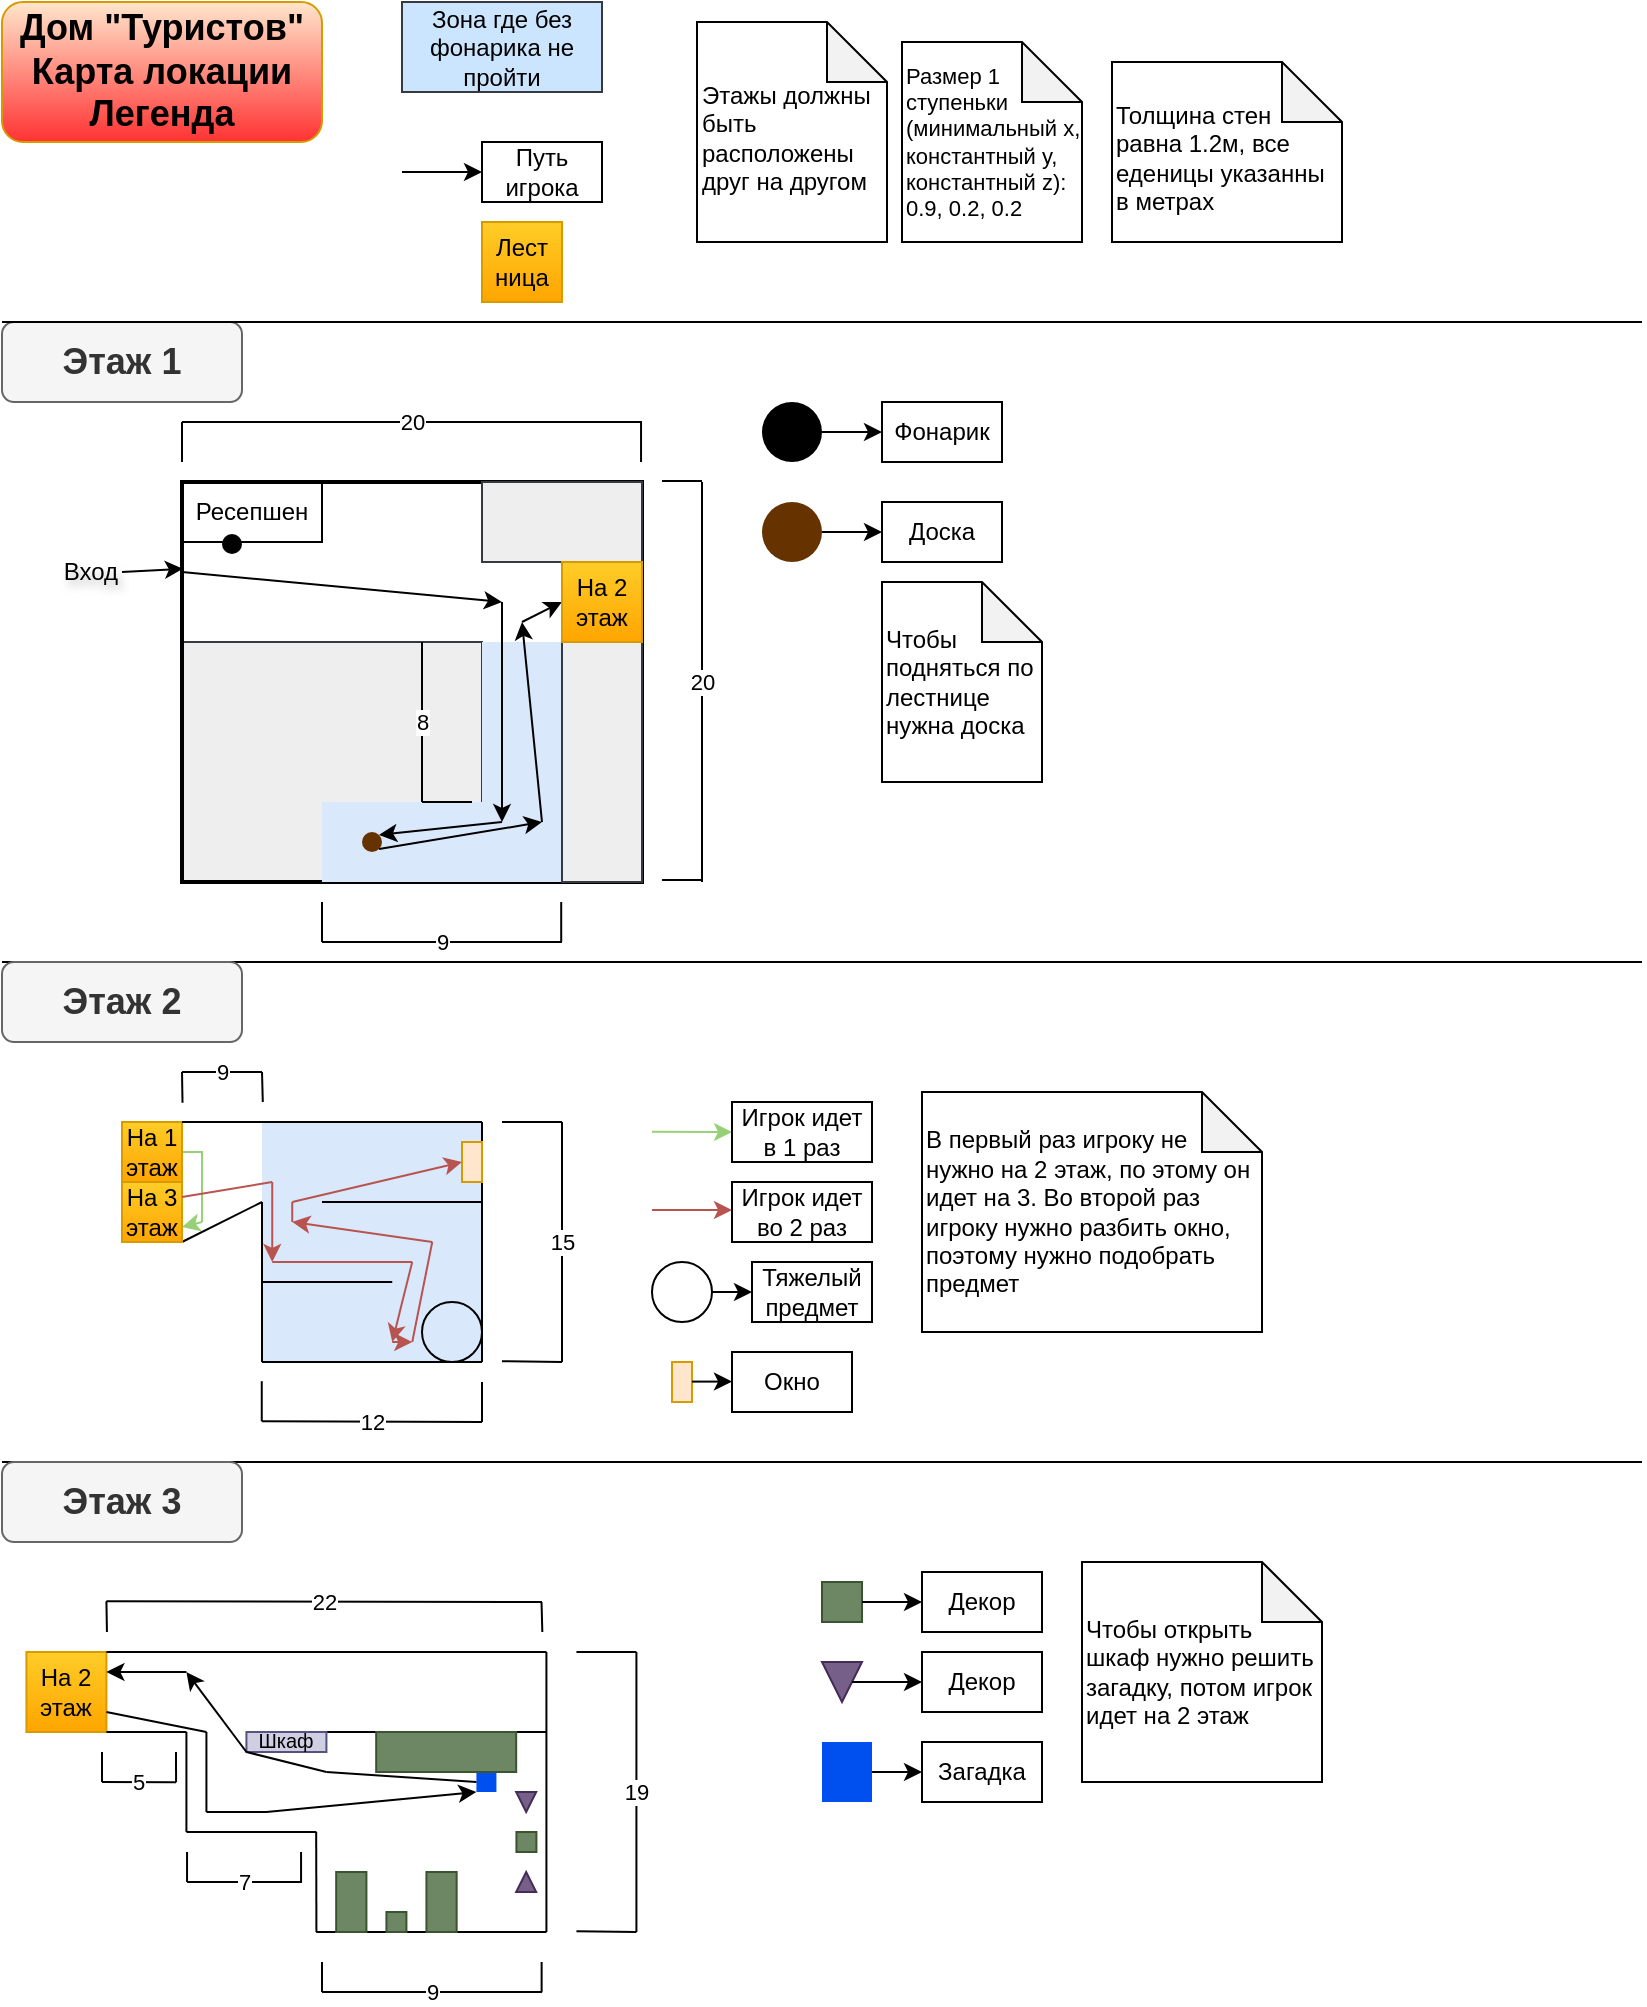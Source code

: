 <mxfile version="26.2.10">
  <diagram name="Page-1" id="ZMMyq_TRNcu6w0FOiBL4">
    <mxGraphModel dx="469" dy="336" grid="1" gridSize="10" guides="1" tooltips="1" connect="1" arrows="1" fold="1" page="1" pageScale="1" pageWidth="827" pageHeight="1169" math="0" shadow="0">
      <root>
        <mxCell id="0" />
        <mxCell id="1" parent="0" />
        <mxCell id="IJlLa6e08x084-JysXPc-107" value="" style="rounded=0;whiteSpace=wrap;html=1;fillColor=#0050ef;fontColor=#ffffff;strokeColor=none;" parent="1" vertex="1">
          <mxGeometry x="237.21" y="875" width="10" height="20" as="geometry" />
        </mxCell>
        <mxCell id="IJlLa6e08x084-JysXPc-80" value="" style="rounded=0;whiteSpace=wrap;html=1;strokeColor=none;fillColor=#DAE8FC;gradientColor=none;" parent="1" vertex="1">
          <mxGeometry x="130" y="560" width="110" height="120" as="geometry" />
        </mxCell>
        <mxCell id="IJlLa6e08x084-JysXPc-11" value="" style="rounded=0;whiteSpace=wrap;html=1;fillColor=#eeeeee;strokeColor=#36393d;direction=east;" parent="1" vertex="1">
          <mxGeometry x="90" y="320" width="150" height="120" as="geometry" />
        </mxCell>
        <mxCell id="sME1Grcz2dCEb6zfO-W--1" value="Дом &quot;Туристов&quot;&lt;div&gt;Карта локации&lt;/div&gt;&lt;div&gt;Легенда&lt;/div&gt;" style="text;strokeColor=#d79b00;fillColor=#ffe6cc;align=center;verticalAlign=middle;spacingLeft=4;spacingRight=4;overflow=hidden;points=[[0,0.5],[1,0.5]];portConstraint=eastwest;rotatable=0;whiteSpace=wrap;html=1;fontStyle=1;fontSize=18;gradientColor=#FF3333;glass=0;rounded=1;shadow=0;fillStyle=auto;" parent="1" vertex="1">
          <mxGeometry width="160" height="70" as="geometry" />
        </mxCell>
        <mxCell id="sME1Grcz2dCEb6zfO-W--3" value="Этаж 1" style="text;html=1;align=center;verticalAlign=middle;whiteSpace=wrap;rounded=1;labelBorderColor=none;fontStyle=1;fontSize=18;fillColor=#f5f5f5;fontColor=#333333;strokeColor=#666666;shadow=0;gradientColor=none;" parent="1" vertex="1">
          <mxGeometry y="160" width="120" height="40" as="geometry" />
        </mxCell>
        <mxCell id="sME1Grcz2dCEb6zfO-W--4" value="" style="endArrow=none;html=1;rounded=0;exitX=0;exitY=0;exitDx=0;exitDy=0;" parent="1" source="sME1Grcz2dCEb6zfO-W--3" edge="1">
          <mxGeometry width="50" height="50" relative="1" as="geometry">
            <mxPoint x="390" y="210" as="sourcePoint" />
            <mxPoint x="820" y="160" as="targetPoint" />
          </mxGeometry>
        </mxCell>
        <mxCell id="IJlLa6e08x084-JysXPc-1" value="" style="rounded=0;whiteSpace=wrap;html=1;strokeWidth=2;fillColor=none;" parent="1" vertex="1">
          <mxGeometry x="90" y="240" width="230" height="200" as="geometry" />
        </mxCell>
        <mxCell id="IJlLa6e08x084-JysXPc-2" value="Вход" style="text;html=1;align=right;verticalAlign=middle;whiteSpace=wrap;rounded=0;fillColor=none;labelBackgroundColor=none;labelBorderColor=none;textShadow=1;" parent="1" vertex="1">
          <mxGeometry y="270" width="60" height="30" as="geometry" />
        </mxCell>
        <mxCell id="IJlLa6e08x084-JysXPc-3" value="" style="endArrow=classic;html=1;rounded=0;exitX=1;exitY=0.5;exitDx=0;exitDy=0;entryX=0.002;entryY=0.217;entryDx=0;entryDy=0;entryPerimeter=0;" parent="1" source="IJlLa6e08x084-JysXPc-2" target="IJlLa6e08x084-JysXPc-1" edge="1">
          <mxGeometry width="50" height="50" relative="1" as="geometry">
            <mxPoint x="210" y="350" as="sourcePoint" />
            <mxPoint x="260" y="300" as="targetPoint" />
          </mxGeometry>
        </mxCell>
        <mxCell id="IJlLa6e08x084-JysXPc-4" value="Ресепшен" style="rounded=0;whiteSpace=wrap;html=1;fillColor=none;" parent="1" vertex="1">
          <mxGeometry x="90" y="240" width="70" height="30" as="geometry" />
        </mxCell>
        <mxCell id="IJlLa6e08x084-JysXPc-6" value="" style="ellipse;whiteSpace=wrap;html=1;aspect=fixed;spacingTop=0;spacingBottom=0;spacing=2;spacingRight=0;textShadow=0;fillColor=#000000;strokeColor=none;" parent="1" vertex="1">
          <mxGeometry x="110" y="266" width="10" height="10" as="geometry" />
        </mxCell>
        <mxCell id="IJlLa6e08x084-JysXPc-8" value="" style="rounded=0;whiteSpace=wrap;html=1;strokeColor=none;fillColor=#DAE8FC;gradientColor=none;" parent="1" vertex="1">
          <mxGeometry x="240" y="320" width="40" height="120" as="geometry" />
        </mxCell>
        <mxCell id="IJlLa6e08x084-JysXPc-9" value="" style="rounded=0;whiteSpace=wrap;html=1;strokeColor=none;fillColor=#dae8fc;gradientColor=none;" parent="1" vertex="1">
          <mxGeometry x="160" y="400" width="80" height="40" as="geometry" />
        </mxCell>
        <mxCell id="IJlLa6e08x084-JysXPc-12" value="" style="rounded=0;whiteSpace=wrap;html=1;fillColor=#eeeeee;strokeColor=#36393d;" parent="1" vertex="1">
          <mxGeometry x="280" y="320" width="40" height="120" as="geometry" />
        </mxCell>
        <mxCell id="IJlLa6e08x084-JysXPc-13" value="" style="rounded=0;whiteSpace=wrap;html=1;fillColor=#eeeeee;strokeColor=#36393d;" parent="1" vertex="1">
          <mxGeometry x="240" y="240" width="80" height="40" as="geometry" />
        </mxCell>
        <mxCell id="IJlLa6e08x084-JysXPc-14" value="" style="ellipse;whiteSpace=wrap;html=1;aspect=fixed;strokeColor=none;fillColor=#663300;" parent="1" vertex="1">
          <mxGeometry x="180" y="415" width="10" height="10" as="geometry" />
        </mxCell>
        <mxCell id="IJlLa6e08x084-JysXPc-16" value="" style="endArrow=classic;html=1;rounded=0;exitX=0.003;exitY=0.223;exitDx=0;exitDy=0;exitPerimeter=0;endSize=6;startSize=6;jumpSize=6;strokeWidth=1;" parent="1" edge="1">
          <mxGeometry width="50" height="50" relative="1" as="geometry">
            <mxPoint x="90.0" y="285" as="sourcePoint" />
            <mxPoint x="250" y="300" as="targetPoint" />
          </mxGeometry>
        </mxCell>
        <mxCell id="IJlLa6e08x084-JysXPc-17" value="" style="endArrow=classic;html=1;rounded=0;" parent="1" edge="1">
          <mxGeometry width="50" height="50" relative="1" as="geometry">
            <mxPoint x="250" y="300" as="sourcePoint" />
            <mxPoint x="250" y="410" as="targetPoint" />
          </mxGeometry>
        </mxCell>
        <mxCell id="IJlLa6e08x084-JysXPc-18" value="" style="endArrow=classic;html=1;rounded=0;entryX=1;entryY=0;entryDx=0;entryDy=0;" parent="1" target="IJlLa6e08x084-JysXPc-14" edge="1">
          <mxGeometry width="50" height="50" relative="1" as="geometry">
            <mxPoint x="250" y="410" as="sourcePoint" />
            <mxPoint x="430" y="350" as="targetPoint" />
          </mxGeometry>
        </mxCell>
        <mxCell id="IJlLa6e08x084-JysXPc-19" value="" style="endArrow=classic;html=1;rounded=0;exitX=1;exitY=1;exitDx=0;exitDy=0;" parent="1" source="IJlLa6e08x084-JysXPc-14" edge="1">
          <mxGeometry width="50" height="50" relative="1" as="geometry">
            <mxPoint x="200" y="430" as="sourcePoint" />
            <mxPoint x="270" y="410" as="targetPoint" />
          </mxGeometry>
        </mxCell>
        <mxCell id="IJlLa6e08x084-JysXPc-20" value="" style="endArrow=classic;html=1;rounded=0;shadow=0;" parent="1" edge="1">
          <mxGeometry width="50" height="50" relative="1" as="geometry">
            <mxPoint x="270" y="410" as="sourcePoint" />
            <mxPoint x="260" y="310" as="targetPoint" />
          </mxGeometry>
        </mxCell>
        <mxCell id="IJlLa6e08x084-JysXPc-21" value="" style="endArrow=classic;html=1;rounded=0;entryX=0;entryY=0.5;entryDx=0;entryDy=0;" parent="1" target="IJlLa6e08x084-JysXPc-129" edge="1">
          <mxGeometry width="50" height="50" relative="1" as="geometry">
            <mxPoint x="260" y="310" as="sourcePoint" />
            <mxPoint x="280" y="300" as="targetPoint" />
          </mxGeometry>
        </mxCell>
        <mxCell id="IJlLa6e08x084-JysXPc-24" value="Зона где без фонарика не пройти" style="rounded=0;whiteSpace=wrap;html=1;fillColor=#cce5ff;strokeColor=#36393d;" parent="1" vertex="1">
          <mxGeometry x="200" width="100" height="45" as="geometry" />
        </mxCell>
        <mxCell id="IJlLa6e08x084-JysXPc-25" value="" style="endArrow=classic;html=1;rounded=0;entryX=0;entryY=0.5;entryDx=0;entryDy=0;" parent="1" target="IJlLa6e08x084-JysXPc-26" edge="1">
          <mxGeometry width="50" height="50" relative="1" as="geometry">
            <mxPoint x="200" y="85" as="sourcePoint" />
            <mxPoint x="240" y="80" as="targetPoint" />
          </mxGeometry>
        </mxCell>
        <mxCell id="IJlLa6e08x084-JysXPc-26" value="Путь игрока" style="text;html=1;align=center;verticalAlign=middle;whiteSpace=wrap;rounded=0;strokeColor=default;" parent="1" vertex="1">
          <mxGeometry x="240" y="70" width="60" height="30" as="geometry" />
        </mxCell>
        <mxCell id="IJlLa6e08x084-JysXPc-27" value="" style="ellipse;whiteSpace=wrap;html=1;aspect=fixed;spacingTop=0;spacingBottom=0;spacing=2;spacingRight=0;textShadow=0;fillColor=#000000;strokeColor=none;" parent="1" vertex="1">
          <mxGeometry x="380" y="200" width="30" height="30" as="geometry" />
        </mxCell>
        <mxCell id="IJlLa6e08x084-JysXPc-28" value="Фонарик" style="text;html=1;align=center;verticalAlign=middle;whiteSpace=wrap;rounded=0;strokeColor=default;" parent="1" vertex="1">
          <mxGeometry x="440" y="200" width="60" height="30" as="geometry" />
        </mxCell>
        <mxCell id="IJlLa6e08x084-JysXPc-30" value="" style="endArrow=classic;html=1;rounded=0;exitX=1;exitY=0.5;exitDx=0;exitDy=0;entryX=0;entryY=0.5;entryDx=0;entryDy=0;" parent="1" source="IJlLa6e08x084-JysXPc-27" target="IJlLa6e08x084-JysXPc-28" edge="1">
          <mxGeometry width="50" height="50" relative="1" as="geometry">
            <mxPoint x="460" y="220" as="sourcePoint" />
            <mxPoint x="510" y="170" as="targetPoint" />
          </mxGeometry>
        </mxCell>
        <mxCell id="IJlLa6e08x084-JysXPc-31" value="" style="ellipse;whiteSpace=wrap;html=1;aspect=fixed;spacingTop=0;spacingBottom=0;spacing=2;spacingRight=0;textShadow=0;fillColor=#663300;strokeColor=none;" parent="1" vertex="1">
          <mxGeometry x="380" y="250" width="30" height="30" as="geometry" />
        </mxCell>
        <mxCell id="IJlLa6e08x084-JysXPc-32" value="Доска" style="text;html=1;align=center;verticalAlign=middle;whiteSpace=wrap;rounded=0;strokeColor=default;" parent="1" vertex="1">
          <mxGeometry x="440" y="250" width="60" height="30" as="geometry" />
        </mxCell>
        <mxCell id="IJlLa6e08x084-JysXPc-33" value="" style="endArrow=classic;html=1;rounded=0;exitX=1;exitY=0.5;exitDx=0;exitDy=0;entryX=0;entryY=0.5;entryDx=0;entryDy=0;" parent="1" source="IJlLa6e08x084-JysXPc-31" target="IJlLa6e08x084-JysXPc-32" edge="1">
          <mxGeometry width="50" height="50" relative="1" as="geometry">
            <mxPoint x="460" y="270" as="sourcePoint" />
            <mxPoint x="510" y="220" as="targetPoint" />
          </mxGeometry>
        </mxCell>
        <mxCell id="IJlLa6e08x084-JysXPc-34" value="Чтобы подняться по лестнице нужна доска" style="shape=note;whiteSpace=wrap;html=1;backgroundOutline=1;darkOpacity=0.05;align=left;" parent="1" vertex="1">
          <mxGeometry x="440" y="290" width="80" height="100" as="geometry" />
        </mxCell>
        <mxCell id="IJlLa6e08x084-JysXPc-37" value="" style="endArrow=none;html=1;rounded=0;exitX=0;exitY=0;exitDx=0;exitDy=0;" parent="1" edge="1">
          <mxGeometry width="50" height="50" relative="1" as="geometry">
            <mxPoint y="480" as="sourcePoint" />
            <mxPoint x="820" y="480" as="targetPoint" />
          </mxGeometry>
        </mxCell>
        <mxCell id="IJlLa6e08x084-JysXPc-38" value="Этаж 2" style="text;html=1;align=center;verticalAlign=middle;whiteSpace=wrap;rounded=1;labelBorderColor=none;fontStyle=1;fontSize=18;fillColor=#f5f5f5;fontColor=#333333;strokeColor=#666666;shadow=0;gradientColor=none;" parent="1" vertex="1">
          <mxGeometry y="480" width="120" height="40" as="geometry" />
        </mxCell>
        <mxCell id="IJlLa6e08x084-JysXPc-42" value="" style="endArrow=classic;html=1;rounded=0;strokeColor=#97D077;entryX=1;entryY=0.75;entryDx=0;entryDy=0;" parent="1" target="IJlLa6e08x084-JysXPc-54" edge="1">
          <mxGeometry width="50" height="50" relative="1" as="geometry">
            <mxPoint x="100" y="610" as="sourcePoint" />
            <mxPoint x="120" y="610" as="targetPoint" />
          </mxGeometry>
        </mxCell>
        <mxCell id="IJlLa6e08x084-JysXPc-43" value="" style="endArrow=none;html=1;rounded=0;exitX=1;exitY=0.5;exitDx=0;exitDy=0;fillColor=#cdeb8b;strokeColor=#97D077;" parent="1" source="IJlLa6e08x084-JysXPc-53" edge="1">
          <mxGeometry width="50" height="50" relative="1" as="geometry">
            <mxPoint x="170" y="600" as="sourcePoint" />
            <mxPoint x="100" y="610" as="targetPoint" />
            <Array as="points">
              <mxPoint x="100" y="575" />
            </Array>
          </mxGeometry>
        </mxCell>
        <mxCell id="IJlLa6e08x084-JysXPc-46" value="" style="ellipse;whiteSpace=wrap;html=1;aspect=fixed;fillColor=#DAE8FC;" parent="1" vertex="1">
          <mxGeometry x="210" y="650" width="30" height="30" as="geometry" />
        </mxCell>
        <mxCell id="IJlLa6e08x084-JysXPc-47" value="" style="endArrow=none;html=1;rounded=0;" parent="1" edge="1">
          <mxGeometry width="50" height="50" relative="1" as="geometry">
            <mxPoint x="130" y="640" as="sourcePoint" />
            <mxPoint x="195.12" y="640" as="targetPoint" />
          </mxGeometry>
        </mxCell>
        <mxCell id="IJlLa6e08x084-JysXPc-48" value="" style="endArrow=none;html=1;rounded=0;" parent="1" edge="1">
          <mxGeometry width="50" height="50" relative="1" as="geometry">
            <mxPoint x="130" y="680" as="sourcePoint" />
            <mxPoint x="130" y="600" as="targetPoint" />
          </mxGeometry>
        </mxCell>
        <mxCell id="IJlLa6e08x084-JysXPc-49" value="" style="endArrow=none;html=1;rounded=0;" parent="1" edge="1">
          <mxGeometry width="50" height="50" relative="1" as="geometry">
            <mxPoint x="160" y="600" as="sourcePoint" />
            <mxPoint x="240" y="600" as="targetPoint" />
          </mxGeometry>
        </mxCell>
        <mxCell id="IJlLa6e08x084-JysXPc-50" value="" style="endArrow=none;html=1;rounded=0;" parent="1" edge="1">
          <mxGeometry width="50" height="50" relative="1" as="geometry">
            <mxPoint x="130" y="680" as="sourcePoint" />
            <mxPoint x="240" y="680" as="targetPoint" />
          </mxGeometry>
        </mxCell>
        <mxCell id="IJlLa6e08x084-JysXPc-51" value="" style="endArrow=none;html=1;rounded=0;" parent="1" edge="1">
          <mxGeometry width="50" height="50" relative="1" as="geometry">
            <mxPoint x="240" y="680" as="sourcePoint" />
            <mxPoint x="240" y="560" as="targetPoint" />
          </mxGeometry>
        </mxCell>
        <mxCell id="IJlLa6e08x084-JysXPc-52" value="" style="endArrow=none;html=1;rounded=0;exitX=1;exitY=1;exitDx=0;exitDy=0;" parent="1" source="IJlLa6e08x084-JysXPc-54" edge="1">
          <mxGeometry width="50" height="50" relative="1" as="geometry">
            <mxPoint x="110" y="640" as="sourcePoint" />
            <mxPoint x="130" y="600" as="targetPoint" />
          </mxGeometry>
        </mxCell>
        <mxCell id="IJlLa6e08x084-JysXPc-53" value="На 1 этаж" style="rounded=0;whiteSpace=wrap;html=1;fillColor=#ffcd28;strokeColor=#d79b00;gradientColor=#ffa500;" parent="1" vertex="1">
          <mxGeometry x="60" y="560" width="30" height="30" as="geometry" />
        </mxCell>
        <mxCell id="IJlLa6e08x084-JysXPc-54" value="На 3 этаж" style="rounded=0;whiteSpace=wrap;html=1;fillColor=#ffcd28;strokeColor=#d79b00;gradientColor=#ffa500;" parent="1" vertex="1">
          <mxGeometry x="60" y="590" width="30" height="30" as="geometry" />
        </mxCell>
        <mxCell id="IJlLa6e08x084-JysXPc-55" value="" style="endArrow=none;html=1;rounded=0;exitX=1;exitY=0;exitDx=0;exitDy=0;" parent="1" source="IJlLa6e08x084-JysXPc-53" edge="1">
          <mxGeometry width="50" height="50" relative="1" as="geometry">
            <mxPoint x="160" y="600" as="sourcePoint" />
            <mxPoint x="240" y="560" as="targetPoint" />
          </mxGeometry>
        </mxCell>
        <mxCell id="IJlLa6e08x084-JysXPc-56" value="" style="rounded=0;whiteSpace=wrap;html=1;fillColor=#ffe6cc;strokeColor=#d79b00;" parent="1" vertex="1">
          <mxGeometry x="230" y="570" width="10" height="20" as="geometry" />
        </mxCell>
        <mxCell id="IJlLa6e08x084-JysXPc-58" value="" style="endArrow=none;html=1;rounded=0;exitX=1;exitY=0.25;exitDx=0;exitDy=0;fillColor=#f8cecc;strokeColor=#b85450;gradientColor=#ea6b66;" parent="1" source="IJlLa6e08x084-JysXPc-54" edge="1">
          <mxGeometry width="50" height="50" relative="1" as="geometry">
            <mxPoint x="215.12" y="620" as="sourcePoint" />
            <mxPoint x="135.12" y="590" as="targetPoint" />
          </mxGeometry>
        </mxCell>
        <mxCell id="IJlLa6e08x084-JysXPc-60" value="" style="endArrow=classic;html=1;rounded=0;fillColor=#f8cecc;gradientColor=#ea6b66;strokeColor=#b85450;" parent="1" edge="1">
          <mxGeometry width="50" height="50" relative="1" as="geometry">
            <mxPoint x="135.12" y="590" as="sourcePoint" />
            <mxPoint x="135.12" y="630" as="targetPoint" />
          </mxGeometry>
        </mxCell>
        <mxCell id="IJlLa6e08x084-JysXPc-61" value="" style="endArrow=none;html=1;rounded=0;fillColor=#f8cecc;gradientColor=#ea6b66;strokeColor=#b85450;" parent="1" edge="1">
          <mxGeometry width="50" height="50" relative="1" as="geometry">
            <mxPoint x="135.12" y="630" as="sourcePoint" />
            <mxPoint x="205.12" y="630" as="targetPoint" />
          </mxGeometry>
        </mxCell>
        <mxCell id="IJlLa6e08x084-JysXPc-63" value="" style="endArrow=classic;html=1;rounded=0;fillColor=#f8cecc;gradientColor=#ea6b66;strokeColor=#b85450;" parent="1" edge="1">
          <mxGeometry width="50" height="50" relative="1" as="geometry">
            <mxPoint x="205.12" y="630" as="sourcePoint" />
            <mxPoint x="195.12" y="670" as="targetPoint" />
          </mxGeometry>
        </mxCell>
        <mxCell id="IJlLa6e08x084-JysXPc-64" value="" style="endArrow=none;html=1;rounded=0;fillColor=#f8cecc;gradientColor=#ea6b66;strokeColor=#b85450;" parent="1" edge="1">
          <mxGeometry width="50" height="50" relative="1" as="geometry">
            <mxPoint x="205.12" y="670" as="sourcePoint" />
            <mxPoint x="215.12" y="620" as="targetPoint" />
          </mxGeometry>
        </mxCell>
        <mxCell id="IJlLa6e08x084-JysXPc-65" value="" style="endArrow=classic;html=1;rounded=0;fillColor=#f8cecc;gradientColor=#ea6b66;strokeColor=#b85450;" parent="1" edge="1">
          <mxGeometry width="50" height="50" relative="1" as="geometry">
            <mxPoint x="215.12" y="620" as="sourcePoint" />
            <mxPoint x="145.12" y="610" as="targetPoint" />
          </mxGeometry>
        </mxCell>
        <mxCell id="IJlLa6e08x084-JysXPc-66" value="" style="endArrow=classic;html=1;rounded=0;entryX=0;entryY=0.5;entryDx=0;entryDy=0;fillColor=#f8cecc;gradientColor=#ea6b66;strokeColor=#b85450;" parent="1" target="IJlLa6e08x084-JysXPc-56" edge="1">
          <mxGeometry width="50" height="50" relative="1" as="geometry">
            <mxPoint x="145.12" y="600" as="sourcePoint" />
            <mxPoint x="265.12" y="570" as="targetPoint" />
          </mxGeometry>
        </mxCell>
        <mxCell id="IJlLa6e08x084-JysXPc-67" value="" style="endArrow=none;html=1;rounded=0;fillColor=#f8cecc;gradientColor=#ea6b66;strokeColor=#b85450;" parent="1" edge="1">
          <mxGeometry width="50" height="50" relative="1" as="geometry">
            <mxPoint x="145.12" y="600" as="sourcePoint" />
            <mxPoint x="145.12" y="610" as="targetPoint" />
          </mxGeometry>
        </mxCell>
        <mxCell id="IJlLa6e08x084-JysXPc-68" value="" style="endArrow=classic;html=1;rounded=0;fillColor=#f8cecc;gradientColor=#ea6b66;strokeColor=#b85450;" parent="1" edge="1">
          <mxGeometry width="50" height="50" relative="1" as="geometry">
            <mxPoint x="195.12" y="670" as="sourcePoint" />
            <mxPoint x="205.12" y="670" as="targetPoint" />
          </mxGeometry>
        </mxCell>
        <mxCell id="IJlLa6e08x084-JysXPc-69" value="" style="endArrow=classic;html=1;rounded=0;strokeColor=#97D077;entryX=0;entryY=0.5;entryDx=0;entryDy=0;" parent="1" target="IJlLa6e08x084-JysXPc-73" edge="1">
          <mxGeometry width="50" height="50" relative="1" as="geometry">
            <mxPoint x="325" y="564.88" as="sourcePoint" />
            <mxPoint x="355" y="564.88" as="targetPoint" />
          </mxGeometry>
        </mxCell>
        <mxCell id="IJlLa6e08x084-JysXPc-70" value="" style="endArrow=classic;html=1;rounded=0;fillColor=#f8cecc;gradientColor=#ea6b66;strokeColor=#b85450;entryX=0;entryY=0.5;entryDx=0;entryDy=0;" parent="1" edge="1">
          <mxGeometry width="50" height="50" relative="1" as="geometry">
            <mxPoint x="325" y="604" as="sourcePoint" />
            <mxPoint x="365" y="604" as="targetPoint" />
          </mxGeometry>
        </mxCell>
        <mxCell id="IJlLa6e08x084-JysXPc-73" value="Игрок идет в 1 раз" style="text;html=1;align=center;verticalAlign=middle;whiteSpace=wrap;rounded=0;strokeColor=default;" parent="1" vertex="1">
          <mxGeometry x="365" y="550" width="70" height="30" as="geometry" />
        </mxCell>
        <mxCell id="IJlLa6e08x084-JysXPc-74" value="Игрок идет во 2 раз" style="text;html=1;align=center;verticalAlign=middle;whiteSpace=wrap;rounded=0;strokeColor=default;" parent="1" vertex="1">
          <mxGeometry x="365" y="590" width="70" height="30" as="geometry" />
        </mxCell>
        <mxCell id="IJlLa6e08x084-JysXPc-75" value="" style="ellipse;whiteSpace=wrap;html=1;aspect=fixed;" parent="1" vertex="1">
          <mxGeometry x="325" y="630" width="30" height="30" as="geometry" />
        </mxCell>
        <mxCell id="IJlLa6e08x084-JysXPc-76" value="Тяжелый предмет" style="text;html=1;align=center;verticalAlign=middle;whiteSpace=wrap;rounded=0;strokeColor=default;" parent="1" vertex="1">
          <mxGeometry x="375" y="630" width="60" height="30" as="geometry" />
        </mxCell>
        <mxCell id="IJlLa6e08x084-JysXPc-77" value="" style="endArrow=classic;html=1;rounded=0;exitX=1;exitY=0.5;exitDx=0;exitDy=0;entryX=0;entryY=0.5;entryDx=0;entryDy=0;" parent="1" source="IJlLa6e08x084-JysXPc-75" target="IJlLa6e08x084-JysXPc-76" edge="1">
          <mxGeometry width="50" height="50" relative="1" as="geometry">
            <mxPoint x="355" y="620" as="sourcePoint" />
            <mxPoint x="405" y="570" as="targetPoint" />
          </mxGeometry>
        </mxCell>
        <mxCell id="IJlLa6e08x084-JysXPc-79" value="В первый раз игроку не нужно на 2 этаж, по этому он идет на 3. Во второй раз игроку нужно разбить окно, поэтому нужно подобрать предмет" style="shape=note;whiteSpace=wrap;html=1;backgroundOutline=1;darkOpacity=0.05;align=left;" parent="1" vertex="1">
          <mxGeometry x="460" y="545" width="170" height="120" as="geometry" />
        </mxCell>
        <mxCell id="IJlLa6e08x084-JysXPc-82" value="" style="endArrow=none;html=1;rounded=0;exitX=0;exitY=0;exitDx=0;exitDy=0;" parent="1" edge="1">
          <mxGeometry width="50" height="50" relative="1" as="geometry">
            <mxPoint y="730" as="sourcePoint" />
            <mxPoint x="820" y="730" as="targetPoint" />
          </mxGeometry>
        </mxCell>
        <mxCell id="IJlLa6e08x084-JysXPc-83" value="Этаж 3" style="text;html=1;align=center;verticalAlign=middle;whiteSpace=wrap;rounded=1;labelBorderColor=none;fontStyle=1;fontSize=18;fillColor=#f5f5f5;fontColor=#333333;strokeColor=#666666;shadow=0;gradientColor=none;" parent="1" vertex="1">
          <mxGeometry y="730" width="120" height="40" as="geometry" />
        </mxCell>
        <mxCell id="IJlLa6e08x084-JysXPc-84" value="На 2 этаж" style="rounded=0;whiteSpace=wrap;html=1;fillColor=#ffcd28;strokeColor=#d79b00;gradientColor=#ffa500;" parent="1" vertex="1">
          <mxGeometry x="12.21" y="825" width="40" height="40" as="geometry" />
        </mxCell>
        <mxCell id="IJlLa6e08x084-JysXPc-86" value="" style="endArrow=none;html=1;rounded=0;exitX=1;exitY=0;exitDx=0;exitDy=0;" parent="1" source="IJlLa6e08x084-JysXPc-84" edge="1">
          <mxGeometry width="50" height="50" relative="1" as="geometry">
            <mxPoint x="192.21" y="865" as="sourcePoint" />
            <mxPoint x="272.21" y="825" as="targetPoint" />
          </mxGeometry>
        </mxCell>
        <mxCell id="IJlLa6e08x084-JysXPc-87" value="" style="endArrow=none;html=1;rounded=0;" parent="1" edge="1">
          <mxGeometry width="50" height="50" relative="1" as="geometry">
            <mxPoint x="272.21" y="965" as="sourcePoint" />
            <mxPoint x="272.21" y="825" as="targetPoint" />
          </mxGeometry>
        </mxCell>
        <mxCell id="IJlLa6e08x084-JysXPc-88" value="" style="endArrow=none;html=1;rounded=0;" parent="1" edge="1">
          <mxGeometry width="50" height="50" relative="1" as="geometry">
            <mxPoint x="122.21" y="865" as="sourcePoint" />
            <mxPoint x="272.21" y="865" as="targetPoint" />
          </mxGeometry>
        </mxCell>
        <mxCell id="IJlLa6e08x084-JysXPc-89" value="" style="endArrow=none;html=1;rounded=0;exitX=1;exitY=1;exitDx=0;exitDy=0;" parent="1" source="IJlLa6e08x084-JysXPc-84" edge="1">
          <mxGeometry width="50" height="50" relative="1" as="geometry">
            <mxPoint x="192.21" y="865" as="sourcePoint" />
            <mxPoint x="92.21" y="865" as="targetPoint" />
          </mxGeometry>
        </mxCell>
        <mxCell id="IJlLa6e08x084-JysXPc-90" value="" style="endArrow=none;html=1;rounded=0;" parent="1" edge="1">
          <mxGeometry width="50" height="50" relative="1" as="geometry">
            <mxPoint x="92.21" y="865" as="sourcePoint" />
            <mxPoint x="92.21" y="915" as="targetPoint" />
          </mxGeometry>
        </mxCell>
        <mxCell id="IJlLa6e08x084-JysXPc-91" value="" style="endArrow=none;html=1;rounded=0;endSize=6;targetPerimeterSpacing=0;" parent="1" edge="1">
          <mxGeometry width="50" height="50" relative="1" as="geometry">
            <mxPoint x="92.21" y="915" as="sourcePoint" />
            <mxPoint x="157.21" y="915" as="targetPoint" />
          </mxGeometry>
        </mxCell>
        <mxCell id="IJlLa6e08x084-JysXPc-95" value="Шкаф" style="rounded=0;whiteSpace=wrap;html=1;align=center;fontSize=10;spacing=2;spacingTop=-2;fillColor=#d0cee2;strokeColor=#56517e;" parent="1" vertex="1">
          <mxGeometry x="122.21" y="865" width="40" height="10" as="geometry" />
        </mxCell>
        <mxCell id="IJlLa6e08x084-JysXPc-98" value="" style="endArrow=none;html=1;rounded=0;" parent="1" edge="1">
          <mxGeometry width="50" height="50" relative="1" as="geometry">
            <mxPoint x="157.09" y="915" as="sourcePoint" />
            <mxPoint x="157.21" y="965" as="targetPoint" />
          </mxGeometry>
        </mxCell>
        <mxCell id="IJlLa6e08x084-JysXPc-99" value="" style="endArrow=none;html=1;rounded=0;endSize=6;targetPerimeterSpacing=0;" parent="1" edge="1">
          <mxGeometry width="50" height="50" relative="1" as="geometry">
            <mxPoint x="157.09" y="965" as="sourcePoint" />
            <mxPoint x="272.21" y="965" as="targetPoint" />
          </mxGeometry>
        </mxCell>
        <mxCell id="IJlLa6e08x084-JysXPc-100" value="" style="rounded=0;whiteSpace=wrap;html=1;fillColor=#6d8764;fontColor=#ffffff;strokeColor=#3A5431;" parent="1" vertex="1">
          <mxGeometry x="167.09" y="935" width="15.12" height="30" as="geometry" />
        </mxCell>
        <mxCell id="IJlLa6e08x084-JysXPc-101" value="" style="rounded=0;whiteSpace=wrap;html=1;fillColor=#6d8764;fontColor=#ffffff;strokeColor=#3A5431;" parent="1" vertex="1">
          <mxGeometry x="212.21" y="935" width="15.12" height="30" as="geometry" />
        </mxCell>
        <mxCell id="IJlLa6e08x084-JysXPc-102" value="" style="rounded=0;whiteSpace=wrap;html=1;fillColor=#6d8764;fontColor=#ffffff;strokeColor=#3A5431;" parent="1" vertex="1">
          <mxGeometry x="192.21" y="955" width="10" height="10" as="geometry" />
        </mxCell>
        <mxCell id="IJlLa6e08x084-JysXPc-103" value="" style="rounded=0;whiteSpace=wrap;html=1;fillColor=#6d8764;fontColor=#ffffff;strokeColor=#3A5431;" parent="1" vertex="1">
          <mxGeometry x="187.09" y="865" width="70" height="20" as="geometry" />
        </mxCell>
        <mxCell id="IJlLa6e08x084-JysXPc-104" value="" style="rounded=0;whiteSpace=wrap;html=1;fillColor=#6d8764;fontColor=#ffffff;strokeColor=#3A5431;" parent="1" vertex="1">
          <mxGeometry x="257.21" y="915" width="10" height="10" as="geometry" />
        </mxCell>
        <mxCell id="IJlLa6e08x084-JysXPc-105" value="" style="triangle;whiteSpace=wrap;html=1;direction=south;fillColor=#76608a;fontColor=#ffffff;strokeColor=#432D57;" parent="1" vertex="1">
          <mxGeometry x="257.09" y="895" width="10" height="10" as="geometry" />
        </mxCell>
        <mxCell id="IJlLa6e08x084-JysXPc-106" value="" style="triangle;whiteSpace=wrap;html=1;direction=north;fillColor=#76608a;fontColor=#ffffff;strokeColor=#432D57;" parent="1" vertex="1">
          <mxGeometry x="257.09" y="935" width="10" height="10" as="geometry" />
        </mxCell>
        <mxCell id="IJlLa6e08x084-JysXPc-109" value="" style="rounded=0;whiteSpace=wrap;html=1;fillColor=#6d8764;fontColor=#ffffff;strokeColor=#3A5431;" parent="1" vertex="1">
          <mxGeometry x="410" y="790" width="20" height="20" as="geometry" />
        </mxCell>
        <mxCell id="IJlLa6e08x084-JysXPc-110" value="Декор" style="text;html=1;align=center;verticalAlign=middle;whiteSpace=wrap;rounded=0;shadow=0;strokeColor=default;" parent="1" vertex="1">
          <mxGeometry x="460" y="785" width="60" height="30" as="geometry" />
        </mxCell>
        <mxCell id="IJlLa6e08x084-JysXPc-111" value="" style="endArrow=classic;html=1;rounded=0;exitX=1;exitY=0.5;exitDx=0;exitDy=0;entryX=0;entryY=0.5;entryDx=0;entryDy=0;" parent="1" source="IJlLa6e08x084-JysXPc-109" target="IJlLa6e08x084-JysXPc-110" edge="1">
          <mxGeometry width="50" height="50" relative="1" as="geometry">
            <mxPoint x="460" y="800" as="sourcePoint" />
            <mxPoint x="510" y="750" as="targetPoint" />
          </mxGeometry>
        </mxCell>
        <mxCell id="IJlLa6e08x084-JysXPc-112" value="" style="triangle;whiteSpace=wrap;html=1;direction=south;fillColor=#76608a;fontColor=#ffffff;strokeColor=#432D57;" parent="1" vertex="1">
          <mxGeometry x="410" y="830" width="20" height="20" as="geometry" />
        </mxCell>
        <mxCell id="IJlLa6e08x084-JysXPc-113" value="Декор" style="text;html=1;align=center;verticalAlign=middle;whiteSpace=wrap;rounded=0;shadow=0;strokeColor=default;" parent="1" vertex="1">
          <mxGeometry x="460" y="825" width="60" height="30" as="geometry" />
        </mxCell>
        <mxCell id="IJlLa6e08x084-JysXPc-114" value="" style="endArrow=classic;html=1;rounded=0;exitX=0.5;exitY=0;exitDx=0;exitDy=0;entryX=0;entryY=0.5;entryDx=0;entryDy=0;" parent="1" source="IJlLa6e08x084-JysXPc-112" target="IJlLa6e08x084-JysXPc-113" edge="1">
          <mxGeometry width="50" height="50" relative="1" as="geometry">
            <mxPoint x="460" y="850" as="sourcePoint" />
            <mxPoint x="510" y="800" as="targetPoint" />
          </mxGeometry>
        </mxCell>
        <mxCell id="IJlLa6e08x084-JysXPc-115" value="" style="rounded=0;whiteSpace=wrap;html=1;fillColor=#0050ef;fontColor=#ffffff;strokeColor=none;" parent="1" vertex="1">
          <mxGeometry x="410" y="870" width="25" height="30" as="geometry" />
        </mxCell>
        <mxCell id="IJlLa6e08x084-JysXPc-116" value="Загадка" style="text;html=1;align=center;verticalAlign=middle;whiteSpace=wrap;rounded=0;fillColor=none;strokeColor=default;" parent="1" vertex="1">
          <mxGeometry x="460" y="870" width="60" height="30" as="geometry" />
        </mxCell>
        <mxCell id="IJlLa6e08x084-JysXPc-117" value="" style="endArrow=classic;html=1;rounded=0;exitX=1;exitY=0.5;exitDx=0;exitDy=0;entryX=0;entryY=0.5;entryDx=0;entryDy=0;" parent="1" source="IJlLa6e08x084-JysXPc-115" target="IJlLa6e08x084-JysXPc-116" edge="1">
          <mxGeometry width="50" height="50" relative="1" as="geometry">
            <mxPoint x="460" y="910" as="sourcePoint" />
            <mxPoint x="510" y="860" as="targetPoint" />
          </mxGeometry>
        </mxCell>
        <mxCell id="IJlLa6e08x084-JysXPc-118" value="" style="endArrow=classic;html=1;rounded=0;entryX=0;entryY=1;entryDx=0;entryDy=0;" parent="1" target="IJlLa6e08x084-JysXPc-107" edge="1">
          <mxGeometry width="50" height="50" relative="1" as="geometry">
            <mxPoint x="102.21" y="905" as="sourcePoint" />
            <mxPoint x="232.21" y="895" as="targetPoint" />
            <Array as="points">
              <mxPoint x="132.21" y="905" />
            </Array>
          </mxGeometry>
        </mxCell>
        <mxCell id="IJlLa6e08x084-JysXPc-119" value="" style="endArrow=none;html=1;rounded=0;exitX=1;exitY=0.75;exitDx=0;exitDy=0;" parent="1" source="IJlLa6e08x084-JysXPc-84" edge="1">
          <mxGeometry width="50" height="50" relative="1" as="geometry">
            <mxPoint x="162.21" y="925" as="sourcePoint" />
            <mxPoint x="102.21" y="865" as="targetPoint" />
          </mxGeometry>
        </mxCell>
        <mxCell id="IJlLa6e08x084-JysXPc-120" value="" style="endArrow=none;html=1;rounded=0;" parent="1" edge="1">
          <mxGeometry width="50" height="50" relative="1" as="geometry">
            <mxPoint x="102.21" y="865" as="sourcePoint" />
            <mxPoint x="102.21" y="905" as="targetPoint" />
          </mxGeometry>
        </mxCell>
        <mxCell id="IJlLa6e08x084-JysXPc-123" value="" style="endArrow=none;html=1;rounded=0;entryX=0;entryY=0.75;entryDx=0;entryDy=0;" parent="1" target="IJlLa6e08x084-JysXPc-107" edge="1">
          <mxGeometry width="50" height="50" relative="1" as="geometry">
            <mxPoint x="162.21" y="885" as="sourcePoint" />
            <mxPoint x="212.21" y="875" as="targetPoint" />
          </mxGeometry>
        </mxCell>
        <mxCell id="IJlLa6e08x084-JysXPc-124" value="" style="endArrow=none;html=1;rounded=0;entryX=0;entryY=1;entryDx=0;entryDy=0;" parent="1" target="IJlLa6e08x084-JysXPc-95" edge="1">
          <mxGeometry width="50" height="50" relative="1" as="geometry">
            <mxPoint x="162.21" y="885" as="sourcePoint" />
            <mxPoint x="202.21" y="865" as="targetPoint" />
          </mxGeometry>
        </mxCell>
        <mxCell id="IJlLa6e08x084-JysXPc-125" value="" style="endArrow=classic;html=1;rounded=0;" parent="1" edge="1">
          <mxGeometry width="50" height="50" relative="1" as="geometry">
            <mxPoint x="122.21" y="875" as="sourcePoint" />
            <mxPoint x="92.21" y="835" as="targetPoint" />
          </mxGeometry>
        </mxCell>
        <mxCell id="IJlLa6e08x084-JysXPc-126" value="" style="endArrow=classic;html=1;rounded=0;entryX=1;entryY=0.25;entryDx=0;entryDy=0;" parent="1" target="IJlLa6e08x084-JysXPc-84" edge="1">
          <mxGeometry width="50" height="50" relative="1" as="geometry">
            <mxPoint x="92.21" y="835" as="sourcePoint" />
            <mxPoint x="202.21" y="865" as="targetPoint" />
          </mxGeometry>
        </mxCell>
        <mxCell id="IJlLa6e08x084-JysXPc-127" value="Чтобы открыть шкаф нужно решить загадку, потом игрок идет на 2 этаж" style="shape=note;whiteSpace=wrap;html=1;backgroundOutline=1;darkOpacity=0.05;align=left;" parent="1" vertex="1">
          <mxGeometry x="540" y="780" width="120" height="110" as="geometry" />
        </mxCell>
        <mxCell id="IJlLa6e08x084-JysXPc-129" value="На 2 этаж" style="rounded=0;whiteSpace=wrap;html=1;fillColor=#ffcd28;strokeColor=#d79b00;gradientColor=#ffa500;" parent="1" vertex="1">
          <mxGeometry x="280" y="280" width="40" height="40" as="geometry" />
        </mxCell>
        <mxCell id="IJlLa6e08x084-JysXPc-130" value="Лест&lt;div&gt;ница&lt;/div&gt;" style="rounded=0;whiteSpace=wrap;html=1;fillColor=#ffcd28;strokeColor=#d79b00;gradientColor=#ffa500;" parent="1" vertex="1">
          <mxGeometry x="240" y="110" width="40" height="40" as="geometry" />
        </mxCell>
        <mxCell id="SqXw7bOEsqwqvFWr4ap--1" value="" style="endArrow=none;html=1;rounded=0;" edge="1" parent="1">
          <mxGeometry width="50" height="50" relative="1" as="geometry">
            <mxPoint x="160" y="470" as="sourcePoint" />
            <mxPoint x="160" y="450" as="targetPoint" />
          </mxGeometry>
        </mxCell>
        <mxCell id="SqXw7bOEsqwqvFWr4ap--5" value="" style="endArrow=none;html=1;rounded=0;" edge="1" parent="1">
          <mxGeometry width="50" height="50" relative="1" as="geometry">
            <mxPoint x="319.52" y="230" as="sourcePoint" />
            <mxPoint x="319.52" y="210" as="targetPoint" />
          </mxGeometry>
        </mxCell>
        <mxCell id="SqXw7bOEsqwqvFWr4ap--6" value="&lt;div&gt;20&lt;/div&gt;" style="endArrow=none;html=1;rounded=0;" edge="1" parent="1">
          <mxGeometry width="50" height="50" relative="1" as="geometry">
            <mxPoint x="90" y="210" as="sourcePoint" />
            <mxPoint x="320" y="210" as="targetPoint" />
          </mxGeometry>
        </mxCell>
        <mxCell id="SqXw7bOEsqwqvFWr4ap--7" value="" style="endArrow=none;html=1;rounded=0;" edge="1" parent="1">
          <mxGeometry width="50" height="50" relative="1" as="geometry">
            <mxPoint x="350" y="439" as="sourcePoint" />
            <mxPoint x="330" y="439" as="targetPoint" />
          </mxGeometry>
        </mxCell>
        <mxCell id="SqXw7bOEsqwqvFWr4ap--8" value="" style="endArrow=none;html=1;rounded=0;" edge="1" parent="1">
          <mxGeometry width="50" height="50" relative="1" as="geometry">
            <mxPoint x="350" y="239.52" as="sourcePoint" />
            <mxPoint x="330" y="239.52" as="targetPoint" />
          </mxGeometry>
        </mxCell>
        <mxCell id="SqXw7bOEsqwqvFWr4ap--9" value="&lt;div&gt;20&lt;/div&gt;" style="endArrow=none;html=1;rounded=0;" edge="1" parent="1">
          <mxGeometry width="50" height="50" relative="1" as="geometry">
            <mxPoint x="350" y="240" as="sourcePoint" />
            <mxPoint x="350" y="440" as="targetPoint" />
          </mxGeometry>
        </mxCell>
        <mxCell id="SqXw7bOEsqwqvFWr4ap--10" value="" style="endArrow=none;html=1;rounded=0;" edge="1" parent="1">
          <mxGeometry width="50" height="50" relative="1" as="geometry">
            <mxPoint x="235" y="400" as="sourcePoint" />
            <mxPoint x="210" y="400" as="targetPoint" />
          </mxGeometry>
        </mxCell>
        <mxCell id="SqXw7bOEsqwqvFWr4ap--11" value="8" style="endArrow=none;html=1;rounded=0;" edge="1" parent="1">
          <mxGeometry width="50" height="50" relative="1" as="geometry">
            <mxPoint x="210" y="320" as="sourcePoint" />
            <mxPoint x="210" y="400" as="targetPoint" />
          </mxGeometry>
        </mxCell>
        <mxCell id="SqXw7bOEsqwqvFWr4ap--12" value="9" style="endArrow=none;html=1;rounded=0;" edge="1" parent="1">
          <mxGeometry width="50" height="50" relative="1" as="geometry">
            <mxPoint x="160" y="470" as="sourcePoint" />
            <mxPoint x="280" y="470" as="targetPoint" />
          </mxGeometry>
        </mxCell>
        <mxCell id="SqXw7bOEsqwqvFWr4ap--13" value="" style="endArrow=none;html=1;rounded=0;" edge="1" parent="1">
          <mxGeometry width="50" height="50" relative="1" as="geometry">
            <mxPoint x="279.6" y="470" as="sourcePoint" />
            <mxPoint x="279.6" y="450" as="targetPoint" />
          </mxGeometry>
        </mxCell>
        <mxCell id="SqXw7bOEsqwqvFWr4ap--15" value="Толщина стен равна 1.2м, все еденицы указанны в метрах" style="shape=note;whiteSpace=wrap;html=1;backgroundOutline=1;darkOpacity=0.05;align=left;spacing=2;spacingTop=5;" vertex="1" parent="1">
          <mxGeometry x="555" y="30" width="115" height="90" as="geometry" />
        </mxCell>
        <mxCell id="SqXw7bOEsqwqvFWr4ap--16" value="&amp;nbsp;" style="text;whiteSpace=wrap;html=1;" vertex="1" parent="1">
          <mxGeometry x="50" y="400" width="40" height="40" as="geometry" />
        </mxCell>
        <mxCell id="SqXw7bOEsqwqvFWr4ap--17" value="&amp;nbsp;" style="text;whiteSpace=wrap;html=1;" vertex="1" parent="1">
          <mxGeometry x="130" y="250" width="40" height="40" as="geometry" />
        </mxCell>
        <mxCell id="SqXw7bOEsqwqvFWr4ap--19" value="&amp;nbsp;" style="text;whiteSpace=wrap;html=1;" vertex="1" parent="1">
          <mxGeometry x="150" y="670" width="40" height="40" as="geometry" />
        </mxCell>
        <mxCell id="SqXw7bOEsqwqvFWr4ap--21" value="" style="endArrow=none;html=1;rounded=0;" edge="1" parent="1">
          <mxGeometry width="50" height="50" relative="1" as="geometry">
            <mxPoint x="129.88" y="709.6" as="sourcePoint" />
            <mxPoint x="129.88" y="689.6" as="targetPoint" />
          </mxGeometry>
        </mxCell>
        <mxCell id="SqXw7bOEsqwqvFWr4ap--22" value="12" style="endArrow=none;html=1;rounded=0;" edge="1" parent="1">
          <mxGeometry width="50" height="50" relative="1" as="geometry">
            <mxPoint x="129.88" y="709.6" as="sourcePoint" />
            <mxPoint x="240" y="710" as="targetPoint" />
          </mxGeometry>
        </mxCell>
        <mxCell id="SqXw7bOEsqwqvFWr4ap--23" value="" style="endArrow=none;html=1;rounded=0;" edge="1" parent="1">
          <mxGeometry width="50" height="50" relative="1" as="geometry">
            <mxPoint x="240.0" y="710" as="sourcePoint" />
            <mxPoint x="240.0" y="690" as="targetPoint" />
          </mxGeometry>
        </mxCell>
        <mxCell id="SqXw7bOEsqwqvFWr4ap--24" value="" style="endArrow=none;html=1;rounded=0;" edge="1" parent="1">
          <mxGeometry width="50" height="50" relative="1" as="geometry">
            <mxPoint x="280" y="560" as="sourcePoint" />
            <mxPoint x="250.0" y="560" as="targetPoint" />
          </mxGeometry>
        </mxCell>
        <mxCell id="SqXw7bOEsqwqvFWr4ap--25" value="" style="endArrow=none;html=1;rounded=0;" edge="1" parent="1">
          <mxGeometry width="50" height="50" relative="1" as="geometry">
            <mxPoint x="280" y="680" as="sourcePoint" />
            <mxPoint x="250" y="679.6" as="targetPoint" />
          </mxGeometry>
        </mxCell>
        <mxCell id="SqXw7bOEsqwqvFWr4ap--26" value="15" style="endArrow=none;html=1;rounded=0;" edge="1" parent="1">
          <mxGeometry width="50" height="50" relative="1" as="geometry">
            <mxPoint x="280" y="560" as="sourcePoint" />
            <mxPoint x="280" y="680" as="targetPoint" />
          </mxGeometry>
        </mxCell>
        <mxCell id="SqXw7bOEsqwqvFWr4ap--27" value="" style="endArrow=none;html=1;rounded=0;" edge="1" parent="1">
          <mxGeometry width="50" height="50" relative="1" as="geometry">
            <mxPoint x="90" y="535" as="sourcePoint" />
            <mxPoint x="90.26" y="550.4" as="targetPoint" />
          </mxGeometry>
        </mxCell>
        <mxCell id="SqXw7bOEsqwqvFWr4ap--28" value="9" style="endArrow=none;html=1;rounded=0;" edge="1" parent="1">
          <mxGeometry width="50" height="50" relative="1" as="geometry">
            <mxPoint x="90" y="535" as="sourcePoint" />
            <mxPoint x="130" y="535" as="targetPoint" />
          </mxGeometry>
        </mxCell>
        <mxCell id="SqXw7bOEsqwqvFWr4ap--29" value="" style="endArrow=none;html=1;rounded=0;" edge="1" parent="1">
          <mxGeometry width="50" height="50" relative="1" as="geometry">
            <mxPoint x="130.0" y="535" as="sourcePoint" />
            <mxPoint x="130.4" y="550" as="targetPoint" />
          </mxGeometry>
        </mxCell>
        <mxCell id="SqXw7bOEsqwqvFWr4ap--30" value="" style="endArrow=none;html=1;rounded=0;" edge="1" parent="1">
          <mxGeometry width="50" height="50" relative="1" as="geometry">
            <mxPoint x="317.21" y="825" as="sourcePoint" />
            <mxPoint x="287.21" y="825" as="targetPoint" />
          </mxGeometry>
        </mxCell>
        <mxCell id="SqXw7bOEsqwqvFWr4ap--31" value="" style="endArrow=none;html=1;rounded=0;" edge="1" parent="1">
          <mxGeometry width="50" height="50" relative="1" as="geometry">
            <mxPoint x="317.21" y="965" as="sourcePoint" />
            <mxPoint x="287.21" y="964.6" as="targetPoint" />
          </mxGeometry>
        </mxCell>
        <mxCell id="SqXw7bOEsqwqvFWr4ap--32" value="19" style="endArrow=none;html=1;rounded=0;" edge="1" parent="1">
          <mxGeometry width="50" height="50" relative="1" as="geometry">
            <mxPoint x="317.21" y="825" as="sourcePoint" />
            <mxPoint x="317.21" y="965" as="targetPoint" />
          </mxGeometry>
        </mxCell>
        <mxCell id="SqXw7bOEsqwqvFWr4ap--34" value="" style="endArrow=none;html=1;rounded=0;" edge="1" parent="1">
          <mxGeometry width="50" height="50" relative="1" as="geometry">
            <mxPoint x="52.21" y="799.6" as="sourcePoint" />
            <mxPoint x="52.47" y="815" as="targetPoint" />
          </mxGeometry>
        </mxCell>
        <mxCell id="SqXw7bOEsqwqvFWr4ap--35" value="22" style="endArrow=none;html=1;rounded=0;" edge="1" parent="1">
          <mxGeometry width="50" height="50" relative="1" as="geometry">
            <mxPoint x="52.21" y="799.6" as="sourcePoint" />
            <mxPoint x="270" y="800" as="targetPoint" />
          </mxGeometry>
        </mxCell>
        <mxCell id="SqXw7bOEsqwqvFWr4ap--36" value="" style="endArrow=none;html=1;rounded=0;" edge="1" parent="1">
          <mxGeometry width="50" height="50" relative="1" as="geometry">
            <mxPoint x="269.76" y="800" as="sourcePoint" />
            <mxPoint x="270.16" y="815" as="targetPoint" />
          </mxGeometry>
        </mxCell>
        <mxCell id="SqXw7bOEsqwqvFWr4ap--37" value="" style="endArrow=none;html=1;rounded=0;" edge="1" parent="1">
          <mxGeometry width="50" height="50" relative="1" as="geometry">
            <mxPoint x="50.0" y="890" as="sourcePoint" />
            <mxPoint x="50" y="875" as="targetPoint" />
          </mxGeometry>
        </mxCell>
        <mxCell id="SqXw7bOEsqwqvFWr4ap--38" value="5" style="endArrow=none;html=1;rounded=0;" edge="1" parent="1">
          <mxGeometry width="50" height="50" relative="1" as="geometry">
            <mxPoint x="50" y="890" as="sourcePoint" />
            <mxPoint x="87.03" y="890.16" as="targetPoint" />
          </mxGeometry>
        </mxCell>
        <mxCell id="SqXw7bOEsqwqvFWr4ap--39" value="" style="endArrow=none;html=1;rounded=0;" edge="1" parent="1">
          <mxGeometry width="50" height="50" relative="1" as="geometry">
            <mxPoint x="87.03" y="890.16" as="sourcePoint" />
            <mxPoint x="87" y="875" as="targetPoint" />
          </mxGeometry>
        </mxCell>
        <mxCell id="SqXw7bOEsqwqvFWr4ap--40" value="" style="endArrow=none;html=1;rounded=0;" edge="1" parent="1">
          <mxGeometry width="50" height="50" relative="1" as="geometry">
            <mxPoint x="92.52" y="940" as="sourcePoint" />
            <mxPoint x="92.52" y="925" as="targetPoint" />
          </mxGeometry>
        </mxCell>
        <mxCell id="SqXw7bOEsqwqvFWr4ap--41" value="7" style="endArrow=none;html=1;rounded=0;" edge="1" parent="1">
          <mxGeometry width="50" height="50" relative="1" as="geometry">
            <mxPoint x="92.52" y="940" as="sourcePoint" />
            <mxPoint x="150" y="940" as="targetPoint" />
          </mxGeometry>
        </mxCell>
        <mxCell id="SqXw7bOEsqwqvFWr4ap--42" value="" style="endArrow=none;html=1;rounded=0;" edge="1" parent="1">
          <mxGeometry width="50" height="50" relative="1" as="geometry">
            <mxPoint x="149.55" y="940.16" as="sourcePoint" />
            <mxPoint x="149.52" y="925" as="targetPoint" />
          </mxGeometry>
        </mxCell>
        <mxCell id="SqXw7bOEsqwqvFWr4ap--43" value="" style="rounded=0;whiteSpace=wrap;html=1;fillColor=#ffe6cc;strokeColor=#d79b00;" vertex="1" parent="1">
          <mxGeometry x="335" y="680" width="10" height="20" as="geometry" />
        </mxCell>
        <mxCell id="SqXw7bOEsqwqvFWr4ap--44" value="" style="endArrow=classic;html=1;rounded=0;exitX=1;exitY=0.5;exitDx=0;exitDy=0;entryX=0;entryY=0.5;entryDx=0;entryDy=0;" edge="1" parent="1">
          <mxGeometry width="50" height="50" relative="1" as="geometry">
            <mxPoint x="345" y="689.8" as="sourcePoint" />
            <mxPoint x="365" y="689.8" as="targetPoint" />
          </mxGeometry>
        </mxCell>
        <mxCell id="SqXw7bOEsqwqvFWr4ap--45" value="&lt;div&gt;Окно&lt;/div&gt;" style="text;html=1;align=center;verticalAlign=middle;whiteSpace=wrap;rounded=0;strokeColor=default;" vertex="1" parent="1">
          <mxGeometry x="365" y="675" width="60" height="30" as="geometry" />
        </mxCell>
        <mxCell id="SqXw7bOEsqwqvFWr4ap--46" value="Этажы должны быть расположены друг на другом" style="shape=note;whiteSpace=wrap;html=1;backgroundOutline=1;darkOpacity=0.05;align=left;spacing=2;spacingTop=5;" vertex="1" parent="1">
          <mxGeometry x="347.5" y="10" width="95" height="110" as="geometry" />
        </mxCell>
        <mxCell id="SqXw7bOEsqwqvFWr4ap--47" value="&lt;font&gt;Размер 1 ступеньки (минимальный x, константный y, константный z): 0.9, 0.2, 0.2&lt;/font&gt;" style="shape=note;whiteSpace=wrap;html=1;backgroundOutline=1;darkOpacity=0.05;align=left;fontSize=11;" vertex="1" parent="1">
          <mxGeometry x="450" y="20" width="90" height="100" as="geometry" />
        </mxCell>
        <mxCell id="SqXw7bOEsqwqvFWr4ap--48" value="&amp;nbsp;" style="text;whiteSpace=wrap;html=1;" vertex="1" parent="1">
          <mxGeometry x="610" y="420" width="40" height="40" as="geometry" />
        </mxCell>
        <mxCell id="SqXw7bOEsqwqvFWr4ap--49" value="" style="endArrow=none;html=1;rounded=0;" edge="1" parent="1">
          <mxGeometry width="50" height="50" relative="1" as="geometry">
            <mxPoint x="160" y="995" as="sourcePoint" />
            <mxPoint x="160" y="980" as="targetPoint" />
          </mxGeometry>
        </mxCell>
        <mxCell id="SqXw7bOEsqwqvFWr4ap--50" value="9" style="endArrow=none;html=1;rounded=0;" edge="1" parent="1">
          <mxGeometry x="0.004" width="50" height="50" relative="1" as="geometry">
            <mxPoint x="160" y="995" as="sourcePoint" />
            <mxPoint x="270" y="995" as="targetPoint" />
            <mxPoint as="offset" />
          </mxGeometry>
        </mxCell>
        <mxCell id="SqXw7bOEsqwqvFWr4ap--51" value="" style="endArrow=none;html=1;rounded=0;" edge="1" parent="1">
          <mxGeometry width="50" height="50" relative="1" as="geometry">
            <mxPoint x="269.83" y="995.16" as="sourcePoint" />
            <mxPoint x="269.8" y="980" as="targetPoint" />
          </mxGeometry>
        </mxCell>
        <mxCell id="SqXw7bOEsqwqvFWr4ap--52" value="" style="endArrow=none;html=1;rounded=0;" edge="1" parent="1">
          <mxGeometry width="50" height="50" relative="1" as="geometry">
            <mxPoint x="90.0" y="230" as="sourcePoint" />
            <mxPoint x="90.0" y="210" as="targetPoint" />
          </mxGeometry>
        </mxCell>
      </root>
    </mxGraphModel>
  </diagram>
</mxfile>
